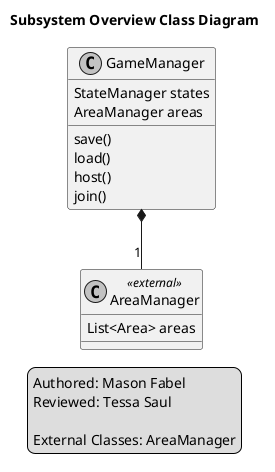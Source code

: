 @startuml
skinparam monochrome true
skinparam shadowing false

title Subsystem Overview Class Diagram
legend left
	Authored: Mason Fabel
	Reviewed: Tessa Saul

	External Classes: AreaManager
endlegend

class GameManager {
	StateManager states
	AreaManager areas
	save()
	load()
	host()
	join()
}
GameManager *-down- "1" AreaManager

class AreaManager <<external>> {
	List<Area> areas
}

@enduml
